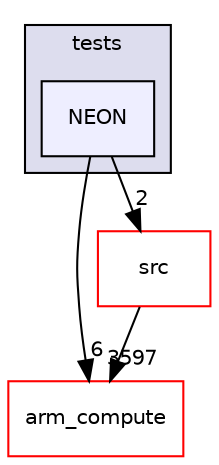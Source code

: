 digraph "tests/NEON" {
  compound=true
  node [ fontsize="10", fontname="Helvetica"];
  edge [ labelfontsize="10", labelfontname="Helvetica"];
  subgraph clusterdir_59425e443f801f1f2fd8bbe4959a3ccf {
    graph [ bgcolor="#ddddee", pencolor="black", label="tests" fontname="Helvetica", fontsize="10", URL="dir_59425e443f801f1f2fd8bbe4959a3ccf.xhtml"]
  dir_445738e6fed662d0b65e690e3f1e1de0 [shape=box, label="NEON", style="filled", fillcolor="#eeeeff", pencolor="black", URL="dir_445738e6fed662d0b65e690e3f1e1de0.xhtml"];
  }
  dir_214608ef36d61442cb2b0c1c4e9a7def [shape=box label="arm_compute" fillcolor="white" style="filled" color="red" URL="dir_214608ef36d61442cb2b0c1c4e9a7def.xhtml"];
  dir_68267d1309a1af8e8297ef4c3efbcdba [shape=box label="src" fillcolor="white" style="filled" color="red" URL="dir_68267d1309a1af8e8297ef4c3efbcdba.xhtml"];
  dir_68267d1309a1af8e8297ef4c3efbcdba->dir_214608ef36d61442cb2b0c1c4e9a7def [headlabel="3597", labeldistance=1.5 headhref="dir_000003_000000.xhtml"];
  dir_445738e6fed662d0b65e690e3f1e1de0->dir_214608ef36d61442cb2b0c1c4e9a7def [headlabel="6", labeldistance=1.5 headhref="dir_000554_000000.xhtml"];
  dir_445738e6fed662d0b65e690e3f1e1de0->dir_68267d1309a1af8e8297ef4c3efbcdba [headlabel="2", labeldistance=1.5 headhref="dir_000554_000003.xhtml"];
}
